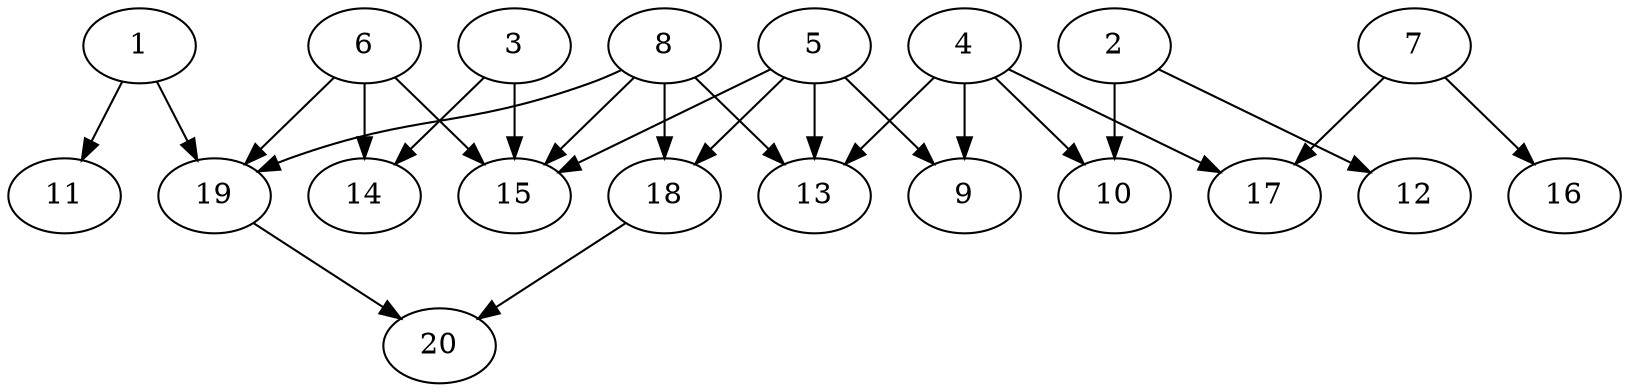 // DAG automatically generated by daggen at Sat Jul 27 15:38:39 2019
// ./daggen --dot -n 20 --ccr 0.4 --fat 0.7 --regular 0.5 --density 0.4 --mindata 5242880 --maxdata 52428800 
digraph G {
  1 [size="116748800", alpha="0.06", expect_size="46699520"] 
  1 -> 11 [size ="46699520"]
  1 -> 19 [size ="46699520"]
  2 [size="42734080", alpha="0.01", expect_size="17093632"] 
  2 -> 10 [size ="17093632"]
  2 -> 12 [size ="17093632"]
  3 [size="58478080", alpha="0.17", expect_size="23391232"] 
  3 -> 14 [size ="23391232"]
  3 -> 15 [size ="23391232"]
  4 [size="95139840", alpha="0.14", expect_size="38055936"] 
  4 -> 9 [size ="38055936"]
  4 -> 10 [size ="38055936"]
  4 -> 13 [size ="38055936"]
  4 -> 17 [size ="38055936"]
  5 [size="43399680", alpha="0.18", expect_size="17359872"] 
  5 -> 9 [size ="17359872"]
  5 -> 13 [size ="17359872"]
  5 -> 15 [size ="17359872"]
  5 -> 18 [size ="17359872"]
  6 [size="88302080", alpha="0.02", expect_size="35320832"] 
  6 -> 14 [size ="35320832"]
  6 -> 15 [size ="35320832"]
  6 -> 19 [size ="35320832"]
  7 [size="16440320", alpha="0.09", expect_size="6576128"] 
  7 -> 16 [size ="6576128"]
  7 -> 17 [size ="6576128"]
  8 [size="35550720", alpha="0.00", expect_size="14220288"] 
  8 -> 13 [size ="14220288"]
  8 -> 15 [size ="14220288"]
  8 -> 18 [size ="14220288"]
  8 -> 19 [size ="14220288"]
  9 [size="46149120", alpha="0.14", expect_size="18459648"] 
  10 [size="15969280", alpha="0.13", expect_size="6387712"] 
  11 [size="38965760", alpha="0.11", expect_size="15586304"] 
  12 [size="74216960", alpha="0.09", expect_size="29686784"] 
  13 [size="82680320", alpha="0.06", expect_size="33072128"] 
  14 [size="62208000", alpha="0.03", expect_size="24883200"] 
  15 [size="26977280", alpha="0.14", expect_size="10790912"] 
  16 [size="14579200", alpha="0.18", expect_size="5831680"] 
  17 [size="25369600", alpha="0.16", expect_size="10147840"] 
  18 [size="80468480", alpha="0.07", expect_size="32187392"] 
  18 -> 20 [size ="32187392"]
  19 [size="82232320", alpha="0.09", expect_size="32892928"] 
  19 -> 20 [size ="32892928"]
  20 [size="48284160", alpha="0.02", expect_size="19313664"] 
}
